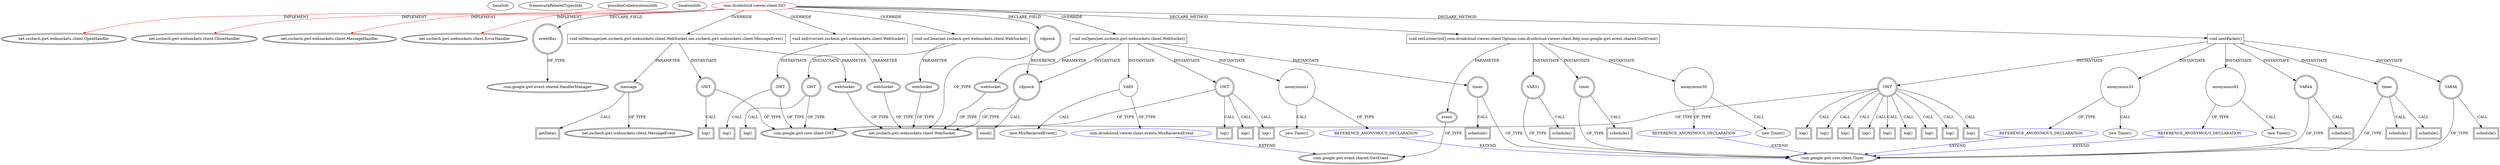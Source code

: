 digraph {
baseInfo[graphId=836,category="extension_graph",isAnonymous=false,possibleRelation=true]
frameworkRelatedTypesInfo[0="net.zschech.gwt.websockets.client.OpenHandler",1="net.zschech.gwt.websockets.client.CloseHandler",2="net.zschech.gwt.websockets.client.MessageHandler",3="net.zschech.gwt.websockets.client.ErrorHandler"]
possibleCollaborationsInfo[0="836~CLIENT_METHOD_DECLARATION-INSTANTIATION-~net.zschech.gwt.websockets.client.OpenHandler net.zschech.gwt.websockets.client.CloseHandler net.zschech.gwt.websockets.client.MessageHandler net.zschech.gwt.websockets.client.ErrorHandler ~com.google.gwt.user.client.Timer ~false~true",1="836~OVERRIDING_METHOD_DECLARATION-INSTANTIATION-~net.zschech.gwt.websockets.client.OpenHandler net.zschech.gwt.websockets.client.CloseHandler net.zschech.gwt.websockets.client.MessageHandler net.zschech.gwt.websockets.client.ErrorHandler ~com.google.gwt.user.client.Timer ~false~true",2="836~OVERRIDING_METHOD_DECLARATION-INSTANTIATION-~net.zschech.gwt.websockets.client.OpenHandler net.zschech.gwt.websockets.client.CloseHandler net.zschech.gwt.websockets.client.MessageHandler net.zschech.gwt.websockets.client.ErrorHandler ~com.google.gwt.event.shared.GwtEvent ~false~false"]
locationInfo[projectName="betacraft-RdpGwtClient",filePath="/betacraft-RdpGwtClient/RdpGwtClient-master/src/com/droidcloud/viewer/client/ISO.java",contextSignature="ISO",graphId="836"]
0[label="com.droidcloud.viewer.client.ISO",vertexType="ROOT_CLIENT_CLASS_DECLARATION",isFrameworkType=false,color=red]
1[label="net.zschech.gwt.websockets.client.OpenHandler",vertexType="FRAMEWORK_INTERFACE_TYPE",isFrameworkType=true,peripheries=2]
2[label="net.zschech.gwt.websockets.client.CloseHandler",vertexType="FRAMEWORK_INTERFACE_TYPE",isFrameworkType=true,peripheries=2]
3[label="net.zschech.gwt.websockets.client.MessageHandler",vertexType="FRAMEWORK_INTERFACE_TYPE",isFrameworkType=true,peripheries=2]
4[label="net.zschech.gwt.websockets.client.ErrorHandler",vertexType="FRAMEWORK_INTERFACE_TYPE",isFrameworkType=true,peripheries=2]
5[label="eventBus",vertexType="FIELD_DECLARATION",isFrameworkType=true,peripheries=2,shape=circle]
6[label="com.google.gwt.event.shared.HandlerManager",vertexType="FRAMEWORK_CLASS_TYPE",isFrameworkType=true,peripheries=2]
7[label="rdpsock",vertexType="FIELD_DECLARATION",isFrameworkType=true,peripheries=2,shape=circle]
8[label="net.zschech.gwt.websockets.client.WebSocket",vertexType="FRAMEWORK_CLASS_TYPE",isFrameworkType=true,peripheries=2]
9[label="void onOpen(net.zschech.gwt.websockets.client.WebSocket)",vertexType="OVERRIDING_METHOD_DECLARATION",isFrameworkType=false,shape=box]
10[label="webSocket",vertexType="PARAMETER_DECLARATION",isFrameworkType=true,peripheries=2]
12[label="GWT",vertexType="VARIABLE_EXPRESION",isFrameworkType=true,peripheries=2,shape=circle]
14[label="com.google.gwt.core.client.GWT",vertexType="FRAMEWORK_CLASS_TYPE",isFrameworkType=true,peripheries=2]
13[label="log()",vertexType="INSIDE_CALL",isFrameworkType=true,peripheries=2,shape=box]
16[label="anonymous1",vertexType="VARIABLE_EXPRESION",isFrameworkType=false,shape=circle]
17[label="REFERENCE_ANONYMOUS_DECLARATION",vertexType="REFERENCE_ANONYMOUS_DECLARATION",isFrameworkType=false,color=blue]
18[label="com.google.gwt.user.client.Timer",vertexType="FRAMEWORK_CLASS_TYPE",isFrameworkType=true,peripheries=2]
15[label="new Timer()",vertexType="CONSTRUCTOR_CALL",isFrameworkType=false]
20[label="log()",vertexType="INSIDE_CALL",isFrameworkType=true,peripheries=2,shape=box]
22[label="log()",vertexType="INSIDE_CALL",isFrameworkType=true,peripheries=2,shape=box]
23[label="rdpsock",vertexType="VARIABLE_EXPRESION",isFrameworkType=true,peripheries=2,shape=circle]
24[label="send()",vertexType="INSIDE_CALL",isFrameworkType=true,peripheries=2,shape=box]
27[label="VAR5",vertexType="VARIABLE_EXPRESION",isFrameworkType=false,shape=circle]
28[label="com.droidcloud.viewer.client.events.McsRecievedEvent",vertexType="REFERENCE_CLIENT_CLASS_DECLARATION",isFrameworkType=false,color=blue]
29[label="com.google.gwt.event.shared.GwtEvent",vertexType="FRAMEWORK_CLASS_TYPE",isFrameworkType=true,peripheries=2]
26[label="new McsRecievedEvent()",vertexType="CONSTRUCTOR_CALL",isFrameworkType=false]
30[label="timer",vertexType="VARIABLE_EXPRESION",isFrameworkType=true,peripheries=2,shape=circle]
31[label="schedule()",vertexType="INSIDE_CALL",isFrameworkType=true,peripheries=2,shape=box]
33[label="void onClose(net.zschech.gwt.websockets.client.WebSocket)",vertexType="OVERRIDING_METHOD_DECLARATION",isFrameworkType=false,shape=box]
34[label="webSocket",vertexType="PARAMETER_DECLARATION",isFrameworkType=true,peripheries=2]
36[label="GWT",vertexType="VARIABLE_EXPRESION",isFrameworkType=true,peripheries=2,shape=circle]
37[label="log()",vertexType="INSIDE_CALL",isFrameworkType=true,peripheries=2,shape=box]
39[label="void onMessage(net.zschech.gwt.websockets.client.WebSocket,net.zschech.gwt.websockets.client.MessageEvent)",vertexType="OVERRIDING_METHOD_DECLARATION",isFrameworkType=false,shape=box]
40[label="webSocket",vertexType="PARAMETER_DECLARATION",isFrameworkType=true,peripheries=2]
42[label="message",vertexType="PARAMETER_DECLARATION",isFrameworkType=true,peripheries=2]
43[label="net.zschech.gwt.websockets.client.MessageEvent",vertexType="FRAMEWORK_CLASS_TYPE",isFrameworkType=true,peripheries=2]
44[label="GWT",vertexType="VARIABLE_EXPRESION",isFrameworkType=true,peripheries=2,shape=circle]
45[label="log()",vertexType="INSIDE_CALL",isFrameworkType=true,peripheries=2,shape=box]
48[label="getData()",vertexType="INSIDE_CALL",isFrameworkType=true,peripheries=2,shape=box]
49[label="void onError(net.zschech.gwt.websockets.client.WebSocket)",vertexType="OVERRIDING_METHOD_DECLARATION",isFrameworkType=false,shape=box]
50[label="webSocket",vertexType="PARAMETER_DECLARATION",isFrameworkType=true,peripheries=2]
52[label="GWT",vertexType="VARIABLE_EXPRESION",isFrameworkType=true,peripheries=2,shape=circle]
53[label="log()",vertexType="INSIDE_CALL",isFrameworkType=true,peripheries=2,shape=box]
111[label="void setListner(int[],com.droidcloud.viewer.client.Options,com.droidcloud.viewer.client.Rdp,com.google.gwt.event.shared.GwtEvent)",vertexType="CLIENT_METHOD_DECLARATION",isFrameworkType=false,shape=box]
112[label="event",vertexType="PARAMETER_DECLARATION",isFrameworkType=true,peripheries=2]
115[label="anonymous30",vertexType="VARIABLE_EXPRESION",isFrameworkType=false,shape=circle]
116[label="REFERENCE_ANONYMOUS_DECLARATION",vertexType="REFERENCE_ANONYMOUS_DECLARATION",isFrameworkType=false,color=blue]
114[label="new Timer()",vertexType="CONSTRUCTOR_CALL",isFrameworkType=false]
118[label="VAR31",vertexType="VARIABLE_EXPRESION",isFrameworkType=true,peripheries=2,shape=circle]
119[label="schedule()",vertexType="INSIDE_CALL",isFrameworkType=true,peripheries=2,shape=box]
121[label="timer",vertexType="VARIABLE_EXPRESION",isFrameworkType=true,peripheries=2,shape=circle]
122[label="schedule()",vertexType="INSIDE_CALL",isFrameworkType=true,peripheries=2,shape=box]
124[label="void nextPacket()",vertexType="CLIENT_METHOD_DECLARATION",isFrameworkType=false,shape=box]
126[label="anonymous33",vertexType="VARIABLE_EXPRESION",isFrameworkType=false,shape=circle]
127[label="REFERENCE_ANONYMOUS_DECLARATION",vertexType="REFERENCE_ANONYMOUS_DECLARATION",isFrameworkType=false,color=blue]
125[label="new Timer()",vertexType="CONSTRUCTOR_CALL",isFrameworkType=false]
129[label="GWT",vertexType="VARIABLE_EXPRESION",isFrameworkType=true,peripheries=2,shape=circle]
130[label="log()",vertexType="INSIDE_CALL",isFrameworkType=true,peripheries=2,shape=box]
133[label="log()",vertexType="INSIDE_CALL",isFrameworkType=true,peripheries=2,shape=box]
135[label="log()",vertexType="INSIDE_CALL",isFrameworkType=true,peripheries=2,shape=box]
137[label="log()",vertexType="INSIDE_CALL",isFrameworkType=true,peripheries=2,shape=box]
139[label="log()",vertexType="INSIDE_CALL",isFrameworkType=true,peripheries=2,shape=box]
141[label="log()",vertexType="INSIDE_CALL",isFrameworkType=true,peripheries=2,shape=box]
143[label="log()",vertexType="INSIDE_CALL",isFrameworkType=true,peripheries=2,shape=box]
145[label="log()",vertexType="INSIDE_CALL",isFrameworkType=true,peripheries=2,shape=box]
147[label="anonymous42",vertexType="VARIABLE_EXPRESION",isFrameworkType=false,shape=circle]
148[label="REFERENCE_ANONYMOUS_DECLARATION",vertexType="REFERENCE_ANONYMOUS_DECLARATION",isFrameworkType=false,color=blue]
146[label="new Timer()",vertexType="CONSTRUCTOR_CALL",isFrameworkType=false]
151[label="log()",vertexType="INSIDE_CALL",isFrameworkType=true,peripheries=2,shape=box]
152[label="VAR44",vertexType="VARIABLE_EXPRESION",isFrameworkType=true,peripheries=2,shape=circle]
153[label="schedule()",vertexType="INSIDE_CALL",isFrameworkType=true,peripheries=2,shape=box]
155[label="timer",vertexType="VARIABLE_EXPRESION",isFrameworkType=true,peripheries=2,shape=circle]
156[label="schedule()",vertexType="INSIDE_CALL",isFrameworkType=true,peripheries=2,shape=box]
158[label="VAR46",vertexType="VARIABLE_EXPRESION",isFrameworkType=true,peripheries=2,shape=circle]
159[label="schedule()",vertexType="INSIDE_CALL",isFrameworkType=true,peripheries=2,shape=box]
162[label="schedule()",vertexType="INSIDE_CALL",isFrameworkType=true,peripheries=2,shape=box]
0->1[label="IMPLEMENT",color=red]
0->2[label="IMPLEMENT",color=red]
0->3[label="IMPLEMENT",color=red]
0->4[label="IMPLEMENT",color=red]
0->5[label="DECLARE_FIELD"]
5->6[label="OF_TYPE"]
0->7[label="DECLARE_FIELD"]
7->8[label="OF_TYPE"]
0->9[label="OVERRIDE"]
10->8[label="OF_TYPE"]
9->10[label="PARAMETER"]
9->12[label="INSTANTIATE"]
12->14[label="OF_TYPE"]
12->13[label="CALL"]
9->16[label="INSTANTIATE"]
17->18[label="EXTEND",color=blue]
16->17[label="OF_TYPE"]
16->15[label="CALL"]
12->20[label="CALL"]
12->22[label="CALL"]
9->23[label="INSTANTIATE"]
7->23[label="REFERENCE"]
23->8[label="OF_TYPE"]
23->24[label="CALL"]
9->27[label="INSTANTIATE"]
28->29[label="EXTEND",color=blue]
27->28[label="OF_TYPE"]
27->26[label="CALL"]
9->30[label="INSTANTIATE"]
30->18[label="OF_TYPE"]
30->31[label="CALL"]
0->33[label="OVERRIDE"]
34->8[label="OF_TYPE"]
33->34[label="PARAMETER"]
33->36[label="INSTANTIATE"]
36->14[label="OF_TYPE"]
36->37[label="CALL"]
0->39[label="OVERRIDE"]
40->8[label="OF_TYPE"]
39->40[label="PARAMETER"]
42->43[label="OF_TYPE"]
39->42[label="PARAMETER"]
39->44[label="INSTANTIATE"]
44->14[label="OF_TYPE"]
44->45[label="CALL"]
42->48[label="CALL"]
0->49[label="OVERRIDE"]
50->8[label="OF_TYPE"]
49->50[label="PARAMETER"]
49->52[label="INSTANTIATE"]
52->14[label="OF_TYPE"]
52->53[label="CALL"]
0->111[label="DECLARE_METHOD"]
112->29[label="OF_TYPE"]
111->112[label="PARAMETER"]
111->115[label="INSTANTIATE"]
116->18[label="EXTEND",color=blue]
115->116[label="OF_TYPE"]
115->114[label="CALL"]
111->118[label="INSTANTIATE"]
118->18[label="OF_TYPE"]
118->119[label="CALL"]
111->121[label="INSTANTIATE"]
121->18[label="OF_TYPE"]
121->122[label="CALL"]
0->124[label="DECLARE_METHOD"]
124->126[label="INSTANTIATE"]
127->18[label="EXTEND",color=blue]
126->127[label="OF_TYPE"]
126->125[label="CALL"]
124->129[label="INSTANTIATE"]
129->14[label="OF_TYPE"]
129->130[label="CALL"]
129->133[label="CALL"]
129->135[label="CALL"]
129->137[label="CALL"]
129->139[label="CALL"]
129->141[label="CALL"]
129->143[label="CALL"]
129->145[label="CALL"]
124->147[label="INSTANTIATE"]
148->18[label="EXTEND",color=blue]
147->148[label="OF_TYPE"]
147->146[label="CALL"]
129->151[label="CALL"]
124->152[label="INSTANTIATE"]
152->18[label="OF_TYPE"]
152->153[label="CALL"]
124->155[label="INSTANTIATE"]
155->18[label="OF_TYPE"]
155->156[label="CALL"]
124->158[label="INSTANTIATE"]
158->18[label="OF_TYPE"]
158->159[label="CALL"]
155->162[label="CALL"]
}
